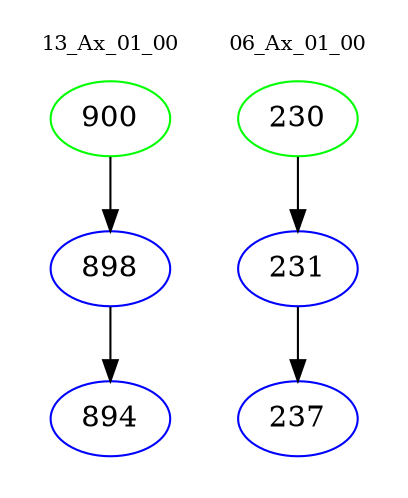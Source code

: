 digraph{
subgraph cluster_0 {
color = white
label = "13_Ax_01_00";
fontsize=10;
T0_900 [label="900", color="green"]
T0_900 -> T0_898 [color="black"]
T0_898 [label="898", color="blue"]
T0_898 -> T0_894 [color="black"]
T0_894 [label="894", color="blue"]
}
subgraph cluster_1 {
color = white
label = "06_Ax_01_00";
fontsize=10;
T1_230 [label="230", color="green"]
T1_230 -> T1_231 [color="black"]
T1_231 [label="231", color="blue"]
T1_231 -> T1_237 [color="black"]
T1_237 [label="237", color="blue"]
}
}
